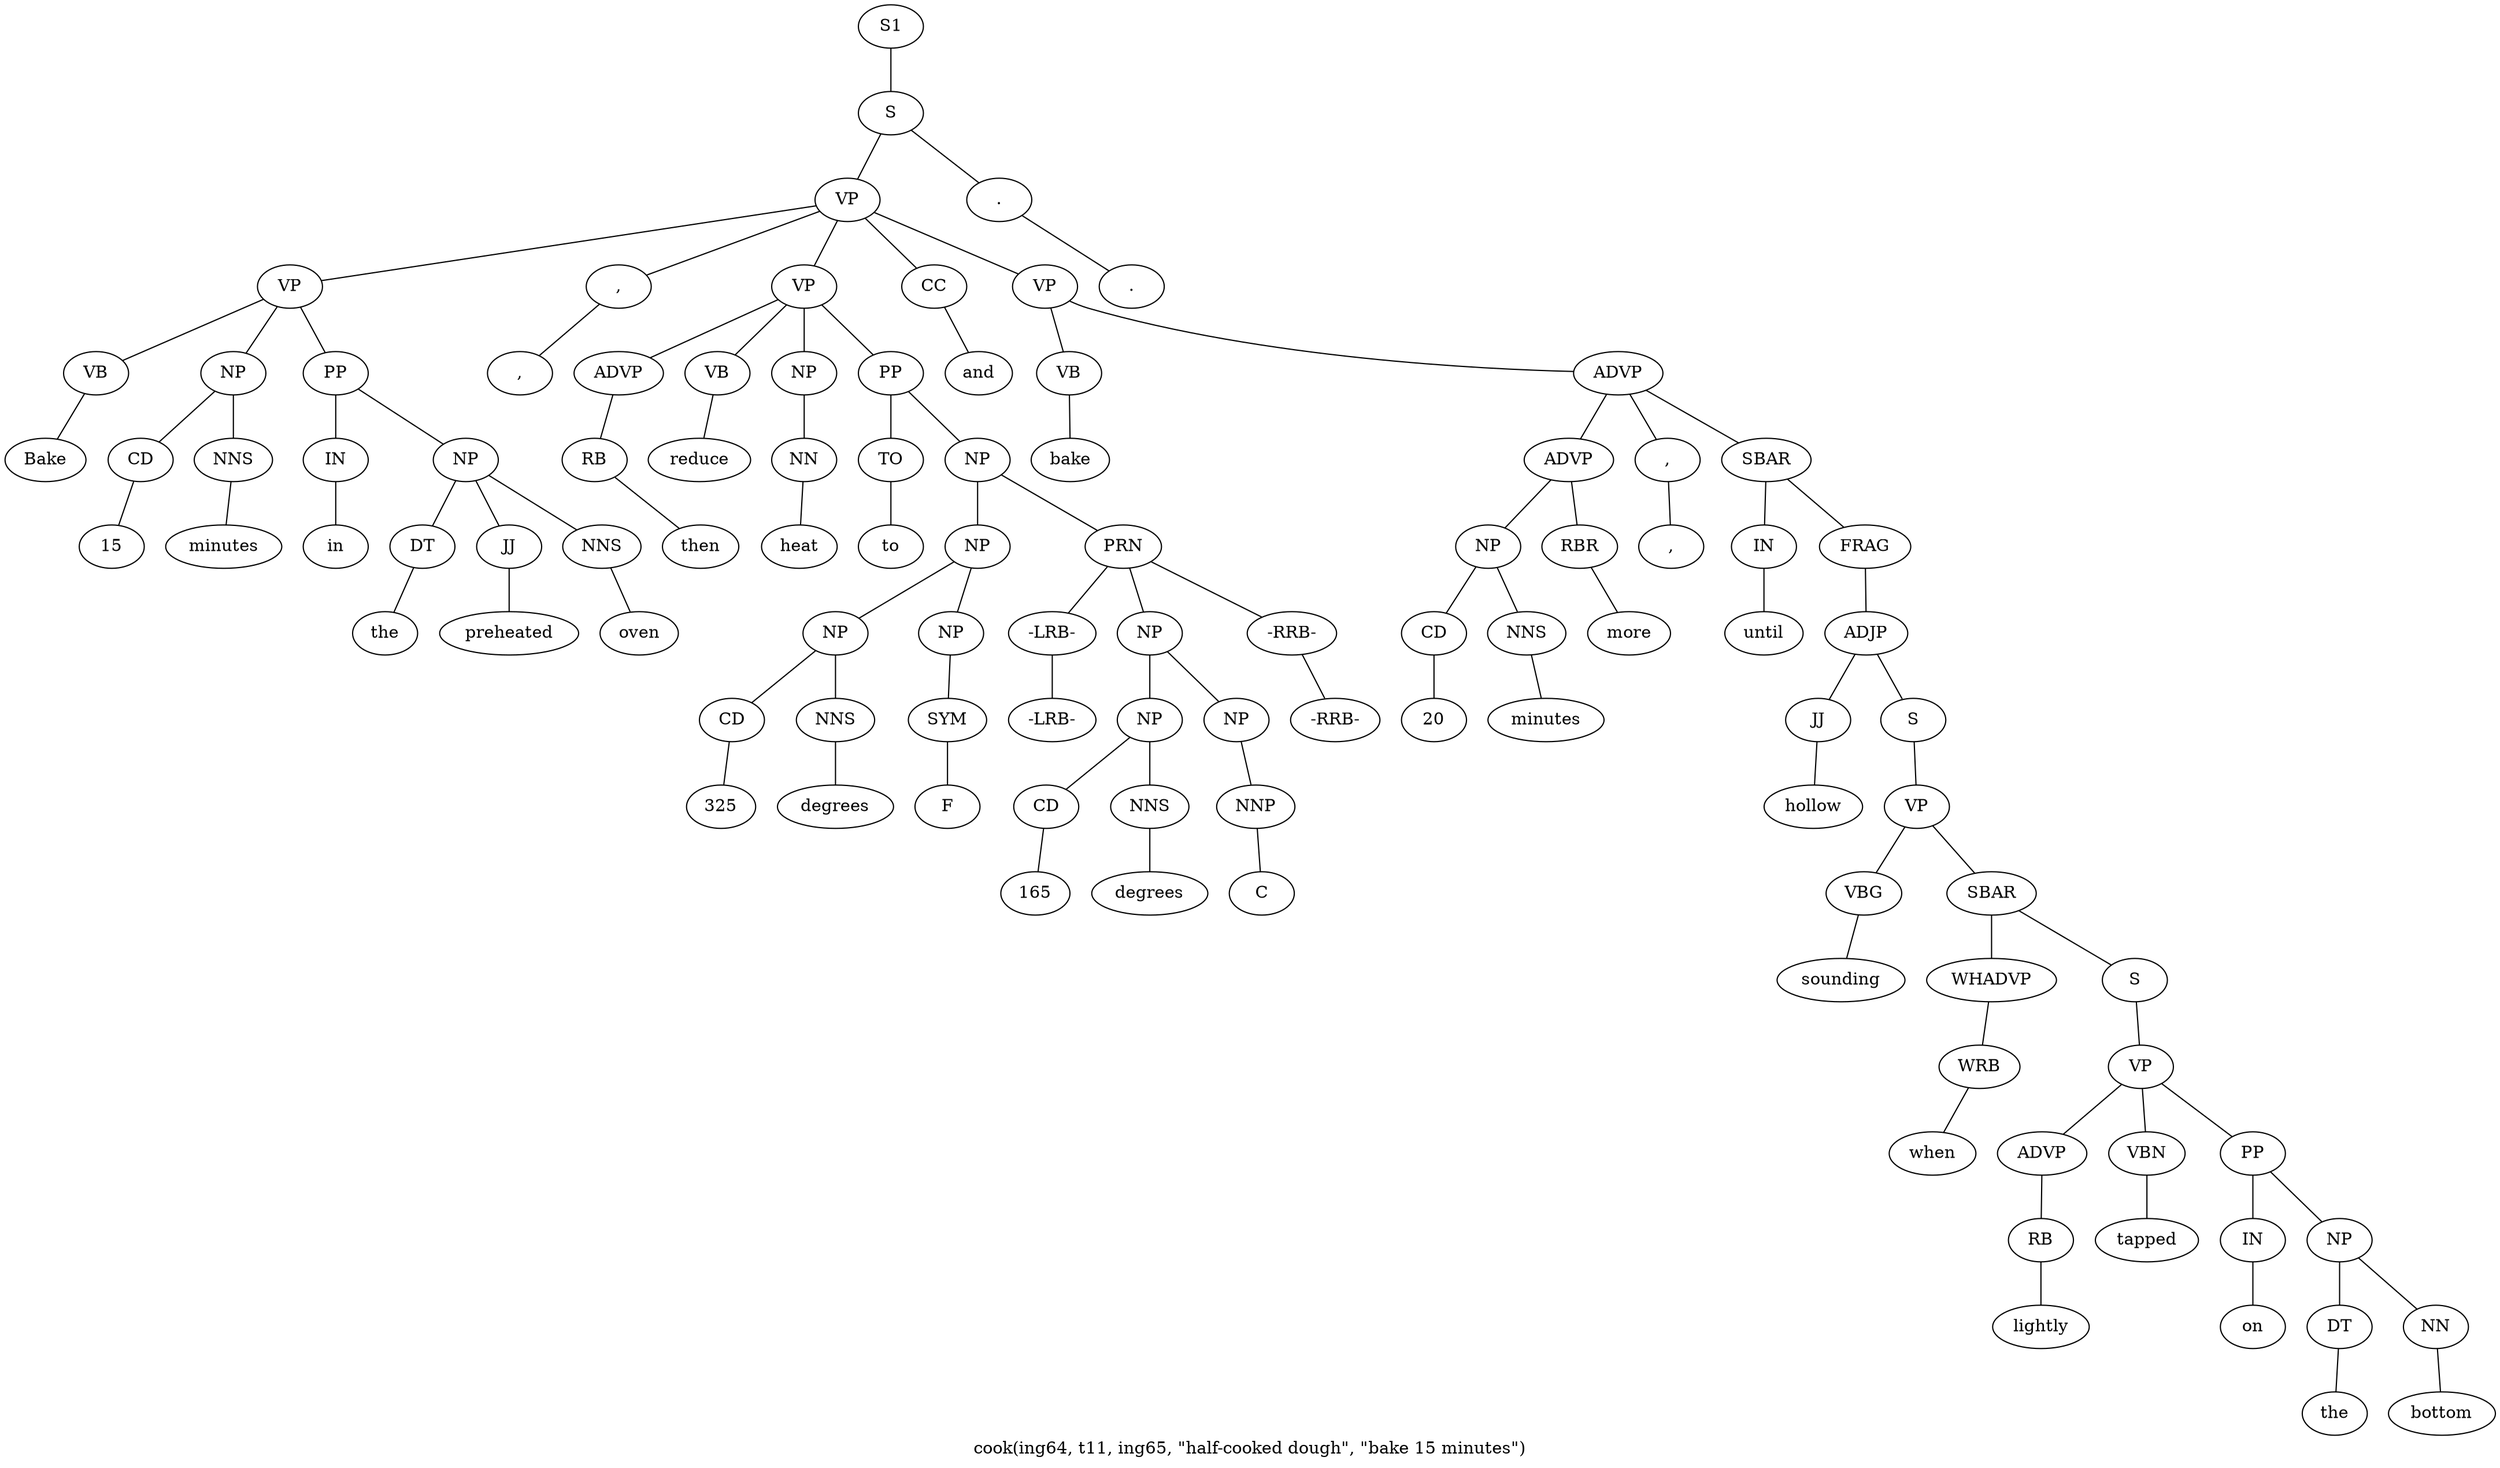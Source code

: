 graph SyntaxGraph {
	label = "cook(ing64, t11, ing65, \"half-cooked dough\", \"bake 15 minutes\")";
	Node0 [label="S1"];
	Node1 [label="S"];
	Node2 [label="VP"];
	Node3 [label="VP"];
	Node4 [label="VB"];
	Node5 [label="Bake"];
	Node6 [label="NP"];
	Node7 [label="CD"];
	Node8 [label="15"];
	Node9 [label="NNS"];
	Node10 [label="minutes"];
	Node11 [label="PP"];
	Node12 [label="IN"];
	Node13 [label="in"];
	Node14 [label="NP"];
	Node15 [label="DT"];
	Node16 [label="the"];
	Node17 [label="JJ"];
	Node18 [label="preheated"];
	Node19 [label="NNS"];
	Node20 [label="oven"];
	Node21 [label=","];
	Node22 [label=","];
	Node23 [label="VP"];
	Node24 [label="ADVP"];
	Node25 [label="RB"];
	Node26 [label="then"];
	Node27 [label="VB"];
	Node28 [label="reduce"];
	Node29 [label="NP"];
	Node30 [label="NN"];
	Node31 [label="heat"];
	Node32 [label="PP"];
	Node33 [label="TO"];
	Node34 [label="to"];
	Node35 [label="NP"];
	Node36 [label="NP"];
	Node37 [label="NP"];
	Node38 [label="CD"];
	Node39 [label="325"];
	Node40 [label="NNS"];
	Node41 [label="degrees"];
	Node42 [label="NP"];
	Node43 [label="SYM"];
	Node44 [label="F"];
	Node45 [label="PRN"];
	Node46 [label="-LRB-"];
	Node47 [label="-LRB-"];
	Node48 [label="NP"];
	Node49 [label="NP"];
	Node50 [label="CD"];
	Node51 [label="165"];
	Node52 [label="NNS"];
	Node53 [label="degrees"];
	Node54 [label="NP"];
	Node55 [label="NNP"];
	Node56 [label="C"];
	Node57 [label="-RRB-"];
	Node58 [label="-RRB-"];
	Node59 [label="CC"];
	Node60 [label="and"];
	Node61 [label="VP"];
	Node62 [label="VB"];
	Node63 [label="bake"];
	Node64 [label="ADVP"];
	Node65 [label="ADVP"];
	Node66 [label="NP"];
	Node67 [label="CD"];
	Node68 [label="20"];
	Node69 [label="NNS"];
	Node70 [label="minutes"];
	Node71 [label="RBR"];
	Node72 [label="more"];
	Node73 [label=","];
	Node74 [label=","];
	Node75 [label="SBAR"];
	Node76 [label="IN"];
	Node77 [label="until"];
	Node78 [label="FRAG"];
	Node79 [label="ADJP"];
	Node80 [label="JJ"];
	Node81 [label="hollow"];
	Node82 [label="S"];
	Node83 [label="VP"];
	Node84 [label="VBG"];
	Node85 [label="sounding"];
	Node86 [label="SBAR"];
	Node87 [label="WHADVP"];
	Node88 [label="WRB"];
	Node89 [label="when"];
	Node90 [label="S"];
	Node91 [label="VP"];
	Node92 [label="ADVP"];
	Node93 [label="RB"];
	Node94 [label="lightly"];
	Node95 [label="VBN"];
	Node96 [label="tapped"];
	Node97 [label="PP"];
	Node98 [label="IN"];
	Node99 [label="on"];
	Node100 [label="NP"];
	Node101 [label="DT"];
	Node102 [label="the"];
	Node103 [label="NN"];
	Node104 [label="bottom"];
	Node105 [label="."];
	Node106 [label="."];

	Node0 -- Node1;
	Node1 -- Node2;
	Node1 -- Node105;
	Node2 -- Node3;
	Node2 -- Node21;
	Node2 -- Node23;
	Node2 -- Node59;
	Node2 -- Node61;
	Node3 -- Node4;
	Node3 -- Node6;
	Node3 -- Node11;
	Node4 -- Node5;
	Node6 -- Node7;
	Node6 -- Node9;
	Node7 -- Node8;
	Node9 -- Node10;
	Node11 -- Node12;
	Node11 -- Node14;
	Node12 -- Node13;
	Node14 -- Node15;
	Node14 -- Node17;
	Node14 -- Node19;
	Node15 -- Node16;
	Node17 -- Node18;
	Node19 -- Node20;
	Node21 -- Node22;
	Node23 -- Node24;
	Node23 -- Node27;
	Node23 -- Node29;
	Node23 -- Node32;
	Node24 -- Node25;
	Node25 -- Node26;
	Node27 -- Node28;
	Node29 -- Node30;
	Node30 -- Node31;
	Node32 -- Node33;
	Node32 -- Node35;
	Node33 -- Node34;
	Node35 -- Node36;
	Node35 -- Node45;
	Node36 -- Node37;
	Node36 -- Node42;
	Node37 -- Node38;
	Node37 -- Node40;
	Node38 -- Node39;
	Node40 -- Node41;
	Node42 -- Node43;
	Node43 -- Node44;
	Node45 -- Node46;
	Node45 -- Node48;
	Node45 -- Node57;
	Node46 -- Node47;
	Node48 -- Node49;
	Node48 -- Node54;
	Node49 -- Node50;
	Node49 -- Node52;
	Node50 -- Node51;
	Node52 -- Node53;
	Node54 -- Node55;
	Node55 -- Node56;
	Node57 -- Node58;
	Node59 -- Node60;
	Node61 -- Node62;
	Node61 -- Node64;
	Node62 -- Node63;
	Node64 -- Node65;
	Node64 -- Node73;
	Node64 -- Node75;
	Node65 -- Node66;
	Node65 -- Node71;
	Node66 -- Node67;
	Node66 -- Node69;
	Node67 -- Node68;
	Node69 -- Node70;
	Node71 -- Node72;
	Node73 -- Node74;
	Node75 -- Node76;
	Node75 -- Node78;
	Node76 -- Node77;
	Node78 -- Node79;
	Node79 -- Node80;
	Node79 -- Node82;
	Node80 -- Node81;
	Node82 -- Node83;
	Node83 -- Node84;
	Node83 -- Node86;
	Node84 -- Node85;
	Node86 -- Node87;
	Node86 -- Node90;
	Node87 -- Node88;
	Node88 -- Node89;
	Node90 -- Node91;
	Node91 -- Node92;
	Node91 -- Node95;
	Node91 -- Node97;
	Node92 -- Node93;
	Node93 -- Node94;
	Node95 -- Node96;
	Node97 -- Node98;
	Node97 -- Node100;
	Node98 -- Node99;
	Node100 -- Node101;
	Node100 -- Node103;
	Node101 -- Node102;
	Node103 -- Node104;
	Node105 -- Node106;
}